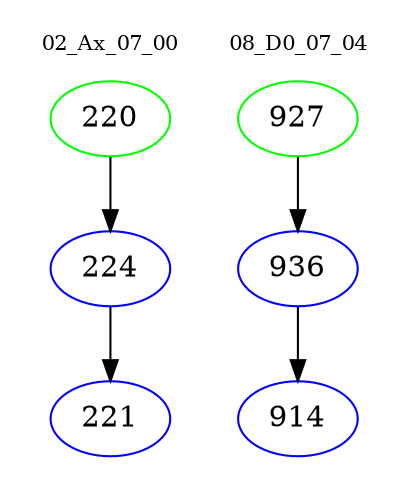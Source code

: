 digraph{
subgraph cluster_0 {
color = white
label = "02_Ax_07_00";
fontsize=10;
T0_220 [label="220", color="green"]
T0_220 -> T0_224 [color="black"]
T0_224 [label="224", color="blue"]
T0_224 -> T0_221 [color="black"]
T0_221 [label="221", color="blue"]
}
subgraph cluster_1 {
color = white
label = "08_D0_07_04";
fontsize=10;
T1_927 [label="927", color="green"]
T1_927 -> T1_936 [color="black"]
T1_936 [label="936", color="blue"]
T1_936 -> T1_914 [color="black"]
T1_914 [label="914", color="blue"]
}
}
